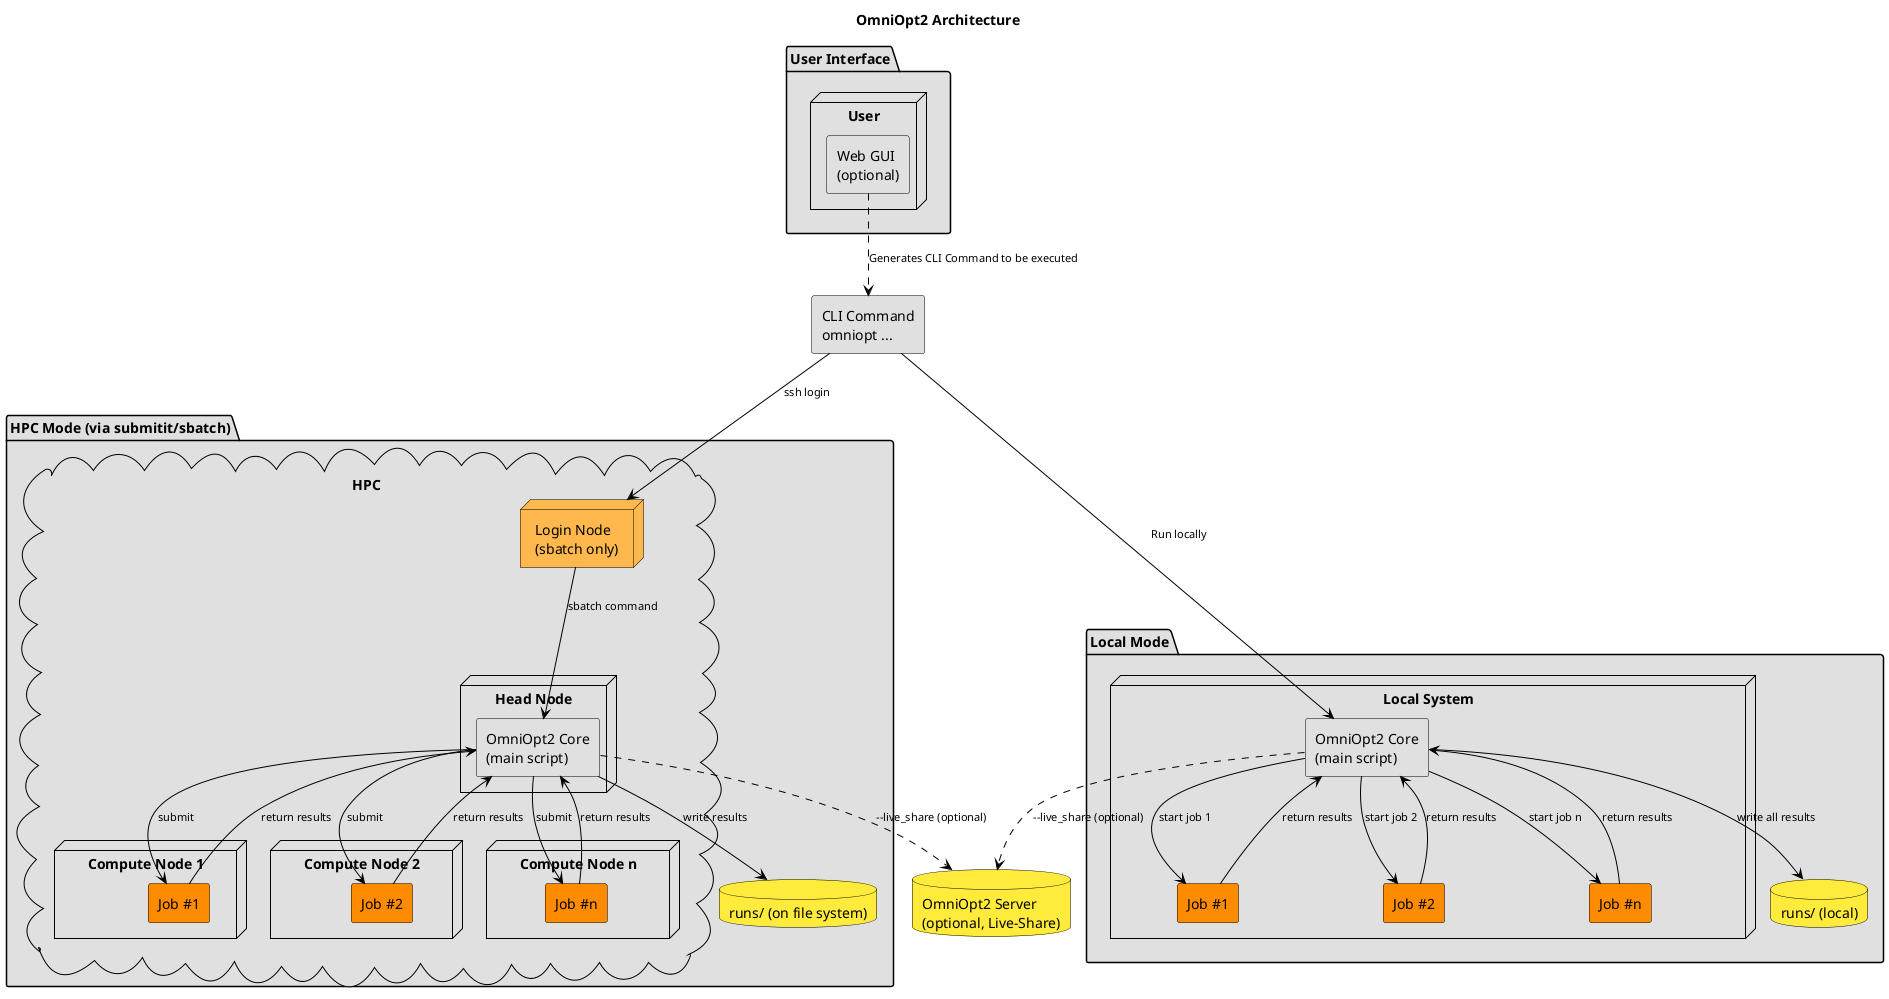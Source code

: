 @startuml

!if (MODE_DARK == "true")
  skinparam backgroundColor #000000
  skinparam defaultFontColor #ffffff
  skinparam titleFontColor #ffffff
  skinparam componentFontColor #ffffff
  skinparam nodeFontColor #ffffff
  skinparam databaseFontColor #ffffff
  skinparam arrowColor #ffffff
  skinparam ArrowFontColor #ffffff

  skinparam componentBackgroundColor #1e1e1e
  skinparam nodeBackgroundColor #CC7000   ' dunkles Orange/Braun
  skinparam databaseBackgroundColor #003366
  skinparam packageBackgroundColor #1e1e1e
  skinparam cloudBackgroundColor #1e1e1e

  skinparam componentBorderColor #ffffff
  skinparam nodeBorderColor #ffffff
  skinparam databaseBorderColor #ffffff
  skinparam packageBorderColor #ffffff
  skinparam cloudBorderColor #ffffff
  skinparam rectangleBorderColor #ffffff

  ' Jobs Farben
  skinparam componentBackgroundColor #1e1e1e
  ' Wir definieren Jobs separat weiter unten per note oder workaround (wegen PlantUML Limitierungen)
!else
  skinparam backgroundColor #ffffff
  skinparam defaultFontColor #000000
  skinparam titleFontColor #000000
  skinparam componentFontColor #000000
  skinparam nodeFontColor #000000
  skinparam databaseFontColor #000000
  skinparam arrowColor #000000
  skinparam ArrowFontColor #000000

  skinparam componentBackgroundColor #e0e0e0
  skinparam nodeBackgroundColor #FFB84D   ' helleres Orange
  skinparam databaseBackgroundColor #FFEB3B
  skinparam packageBackgroundColor #e0e0e0
  skinparam cloudBackgroundColor #e0e0e0

  skinparam componentBorderColor #000000
  skinparam nodeBorderColor #000000
  skinparam databaseBorderColor #000000
  skinparam packageBorderColor #000000
  skinparam cloudBorderColor #000000
  skinparam rectangleBorderColor #000000
!endif

skinparam componentStyle rectangle
skinparam defaultFontName Monospace
skinparam ArrowFontSize 11

title OmniOpt2 Architecture

package "User Interface" {
  node "User" {
    component "Web GUI\n(optional)" as GUI
  }
}

component "CLI Command\nomniopt ..." as CLI


  GUI ..> CLI : Generates CLI Command to be executed

  database "OmniOpt2 Server\n(optional, Live-Share)" as OmniOpt2Server

  package "Local Mode" {
          database "runs/ (local)" as LocalRuns

          node "Local System" {
                  component "OmniOpt2 Core\n(main script)" as LocalCore

                  ' Jobs mit eigener Farbe:
                  !if (MODE_DARK == "true")
                    component "Job #1" as LocalJobs1 #FF8C00
                    component "Job #2" as LocalJobs2 #FF8C00
                    component "Job #n" as LocalJobsN #FF8C00
                  !else
                    component "Job #1" as LocalJobs1 #FF8C00
                    component "Job #2" as LocalJobs2 #FF8C00
                    component "Job #n" as LocalJobsN #FF8C00
                  !endif
          }

          CLI --> LocalCore : Run locally

                  LocalCore --> LocalJobs1 : start job 1
                  LocalJobs1 --> LocalCore : return results

                  LocalCore --> LocalJobs2 : start job 2
                  LocalJobs2 --> LocalCore : return results

                  LocalCore --> LocalJobsN : start job n
                  LocalJobsN --> LocalCore : return results

                  LocalCore --> LocalRuns : write all results

                  LocalCore ..> OmniOpt2Server : --live_share (optional)
  }

  package "HPC Mode (via submitit/sbatch)" {

    cloud "HPC" {

      !if (MODE_DARK == "true")
        node "Login Node\n(sbatch only)" as LoginNode #CC7000
        node "Head Node" {
          component "OmniOpt2 Core\n(main script)" as HPCMaster
        }
        node "Compute Node 1" {
          component "Job #1" as Job1 #FF8C00
        }
        node "Compute Node 2" {
          component "Job #2" as Job2 #FF8C00
        }
        node "Compute Node n" {
          component "Job #n" as Job3 #FF8C00
        }
      !else
        node "Login Node\n(sbatch only)" as LoginNode #FFB84D
        node "Head Node" {
          component "OmniOpt2 Core\n(main script)" as HPCMaster
        }
        node "Compute Node 1" {
          component "Job #1" as Job1 #FF8C00
        }
        node "Compute Node 2" {
          component "Job #2" as Job2 #FF8C00
        }
        node "Compute Node n" {
          component "Job #n" as Job3 #FF8C00
        }
      !endif

    }

    database "runs/ (on file system)" as HPCRuns

    CLI --> LoginNode : ssh login
    LoginNode --> HPCMaster : sbatch command

    HPCMaster --> Job1 : submit
    HPCMaster --> Job2 : submit
    HPCMaster --> Job3 : submit

    Job1 -down-> HPCMaster : return results
    Job2 -down-> HPCMaster : return results
    Job3 -down-> HPCMaster : return results

    HPCMaster --> HPCRuns : write results
    HPCMaster ..> OmniOpt2Server : --live_share (optional)
  }

@enduml
